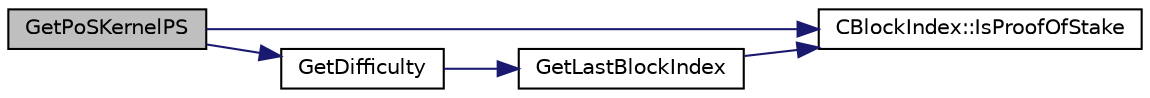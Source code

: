 digraph "GetPoSKernelPS"
{
  edge [fontname="Helvetica",fontsize="10",labelfontname="Helvetica",labelfontsize="10"];
  node [fontname="Helvetica",fontsize="10",shape=record];
  rankdir="LR";
  Node64 [label="GetPoSKernelPS",height=0.2,width=0.4,color="black", fillcolor="grey75", style="filled", fontcolor="black"];
  Node64 -> Node65 [color="midnightblue",fontsize="10",style="solid",fontname="Helvetica"];
  Node65 [label="CBlockIndex::IsProofOfStake",height=0.2,width=0.4,color="black", fillcolor="white", style="filled",URL="$d3/dbd/class_c_block_index.html#a2438a891e9d43821c0d99e1bdac56fde"];
  Node64 -> Node66 [color="midnightblue",fontsize="10",style="solid",fontname="Helvetica"];
  Node66 [label="GetDifficulty",height=0.2,width=0.4,color="black", fillcolor="white", style="filled",URL="$d0/d47/rpcblockchain_8cpp.html#a65a78b16d228932a6142656509a8bce4"];
  Node66 -> Node67 [color="midnightblue",fontsize="10",style="solid",fontname="Helvetica"];
  Node67 [label="GetLastBlockIndex",height=0.2,width=0.4,color="black", fillcolor="white", style="filled",URL="$df/d0a/main_8cpp.html#a67a2382a391340c12c45961f3b8c66e8"];
  Node67 -> Node65 [color="midnightblue",fontsize="10",style="solid",fontname="Helvetica"];
}

